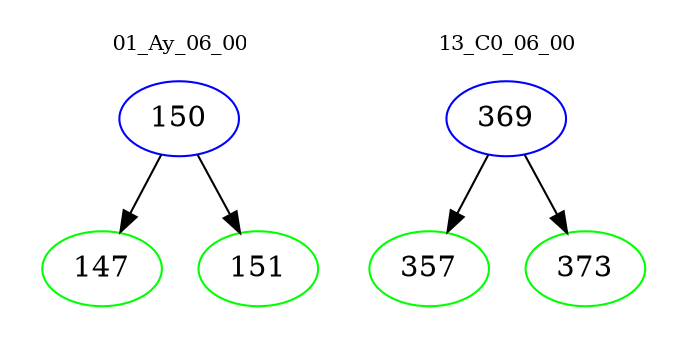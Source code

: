 digraph{
subgraph cluster_0 {
color = white
label = "01_Ay_06_00";
fontsize=10;
T0_150 [label="150", color="blue"]
T0_150 -> T0_147 [color="black"]
T0_147 [label="147", color="green"]
T0_150 -> T0_151 [color="black"]
T0_151 [label="151", color="green"]
}
subgraph cluster_1 {
color = white
label = "13_C0_06_00";
fontsize=10;
T1_369 [label="369", color="blue"]
T1_369 -> T1_357 [color="black"]
T1_357 [label="357", color="green"]
T1_369 -> T1_373 [color="black"]
T1_373 [label="373", color="green"]
}
}
